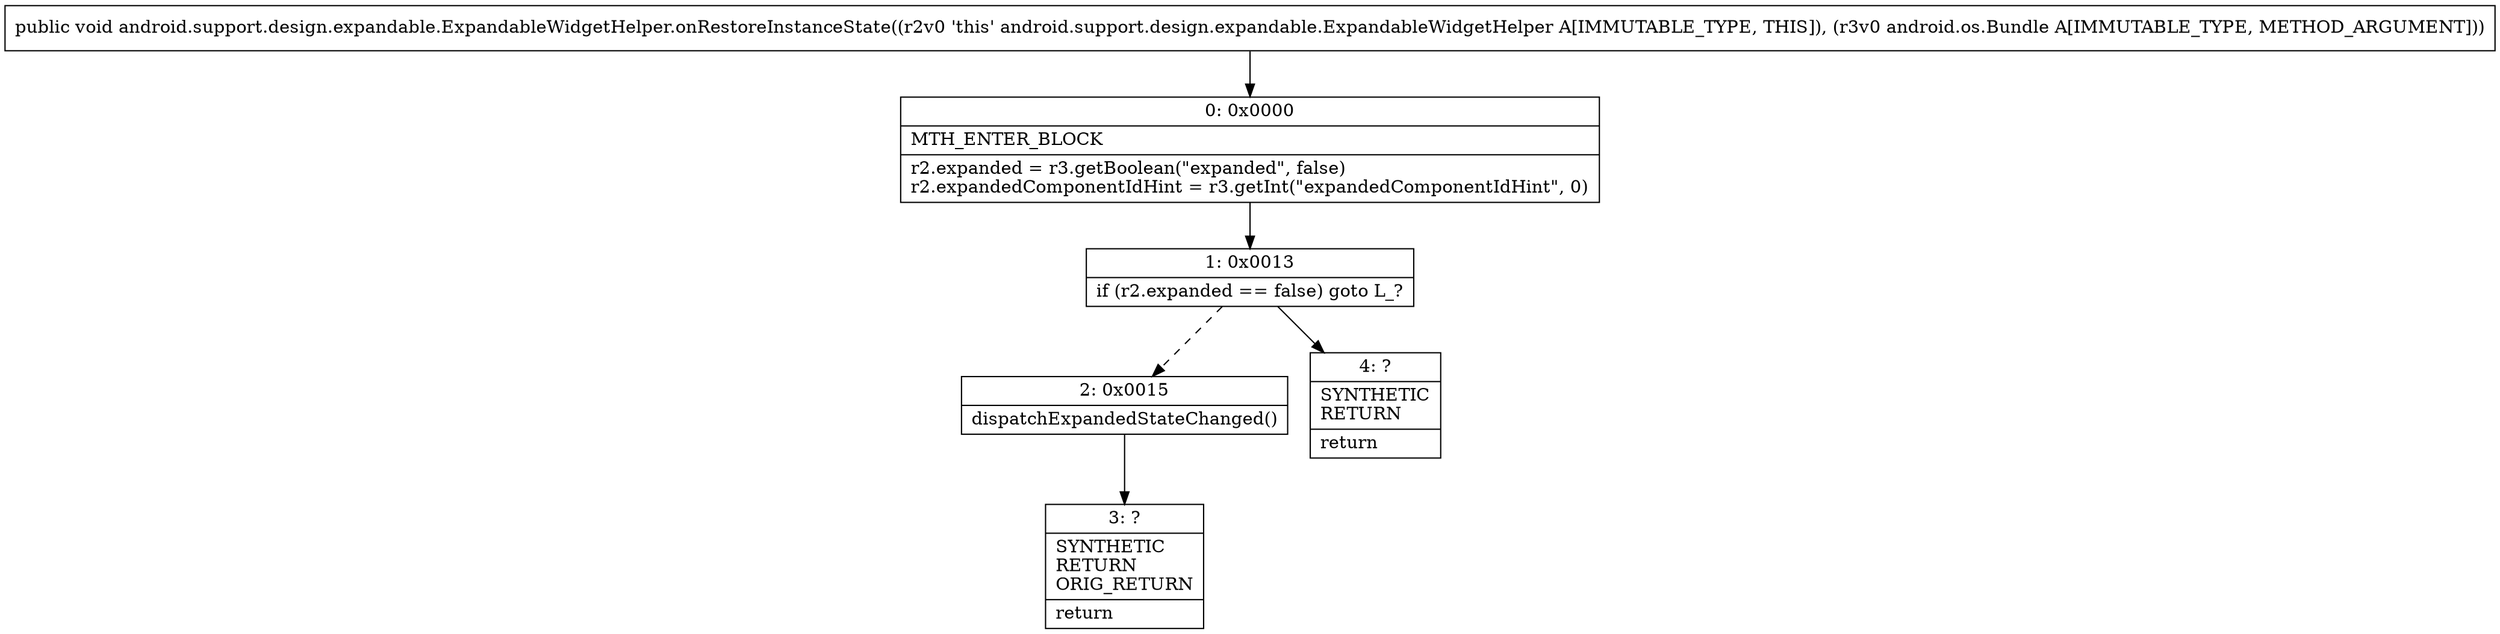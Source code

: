 digraph "CFG forandroid.support.design.expandable.ExpandableWidgetHelper.onRestoreInstanceState(Landroid\/os\/Bundle;)V" {
Node_0 [shape=record,label="{0\:\ 0x0000|MTH_ENTER_BLOCK\l|r2.expanded = r3.getBoolean(\"expanded\", false)\lr2.expandedComponentIdHint = r3.getInt(\"expandedComponentIdHint\", 0)\l}"];
Node_1 [shape=record,label="{1\:\ 0x0013|if (r2.expanded == false) goto L_?\l}"];
Node_2 [shape=record,label="{2\:\ 0x0015|dispatchExpandedStateChanged()\l}"];
Node_3 [shape=record,label="{3\:\ ?|SYNTHETIC\lRETURN\lORIG_RETURN\l|return\l}"];
Node_4 [shape=record,label="{4\:\ ?|SYNTHETIC\lRETURN\l|return\l}"];
MethodNode[shape=record,label="{public void android.support.design.expandable.ExpandableWidgetHelper.onRestoreInstanceState((r2v0 'this' android.support.design.expandable.ExpandableWidgetHelper A[IMMUTABLE_TYPE, THIS]), (r3v0 android.os.Bundle A[IMMUTABLE_TYPE, METHOD_ARGUMENT])) }"];
MethodNode -> Node_0;
Node_0 -> Node_1;
Node_1 -> Node_2[style=dashed];
Node_1 -> Node_4;
Node_2 -> Node_3;
}

